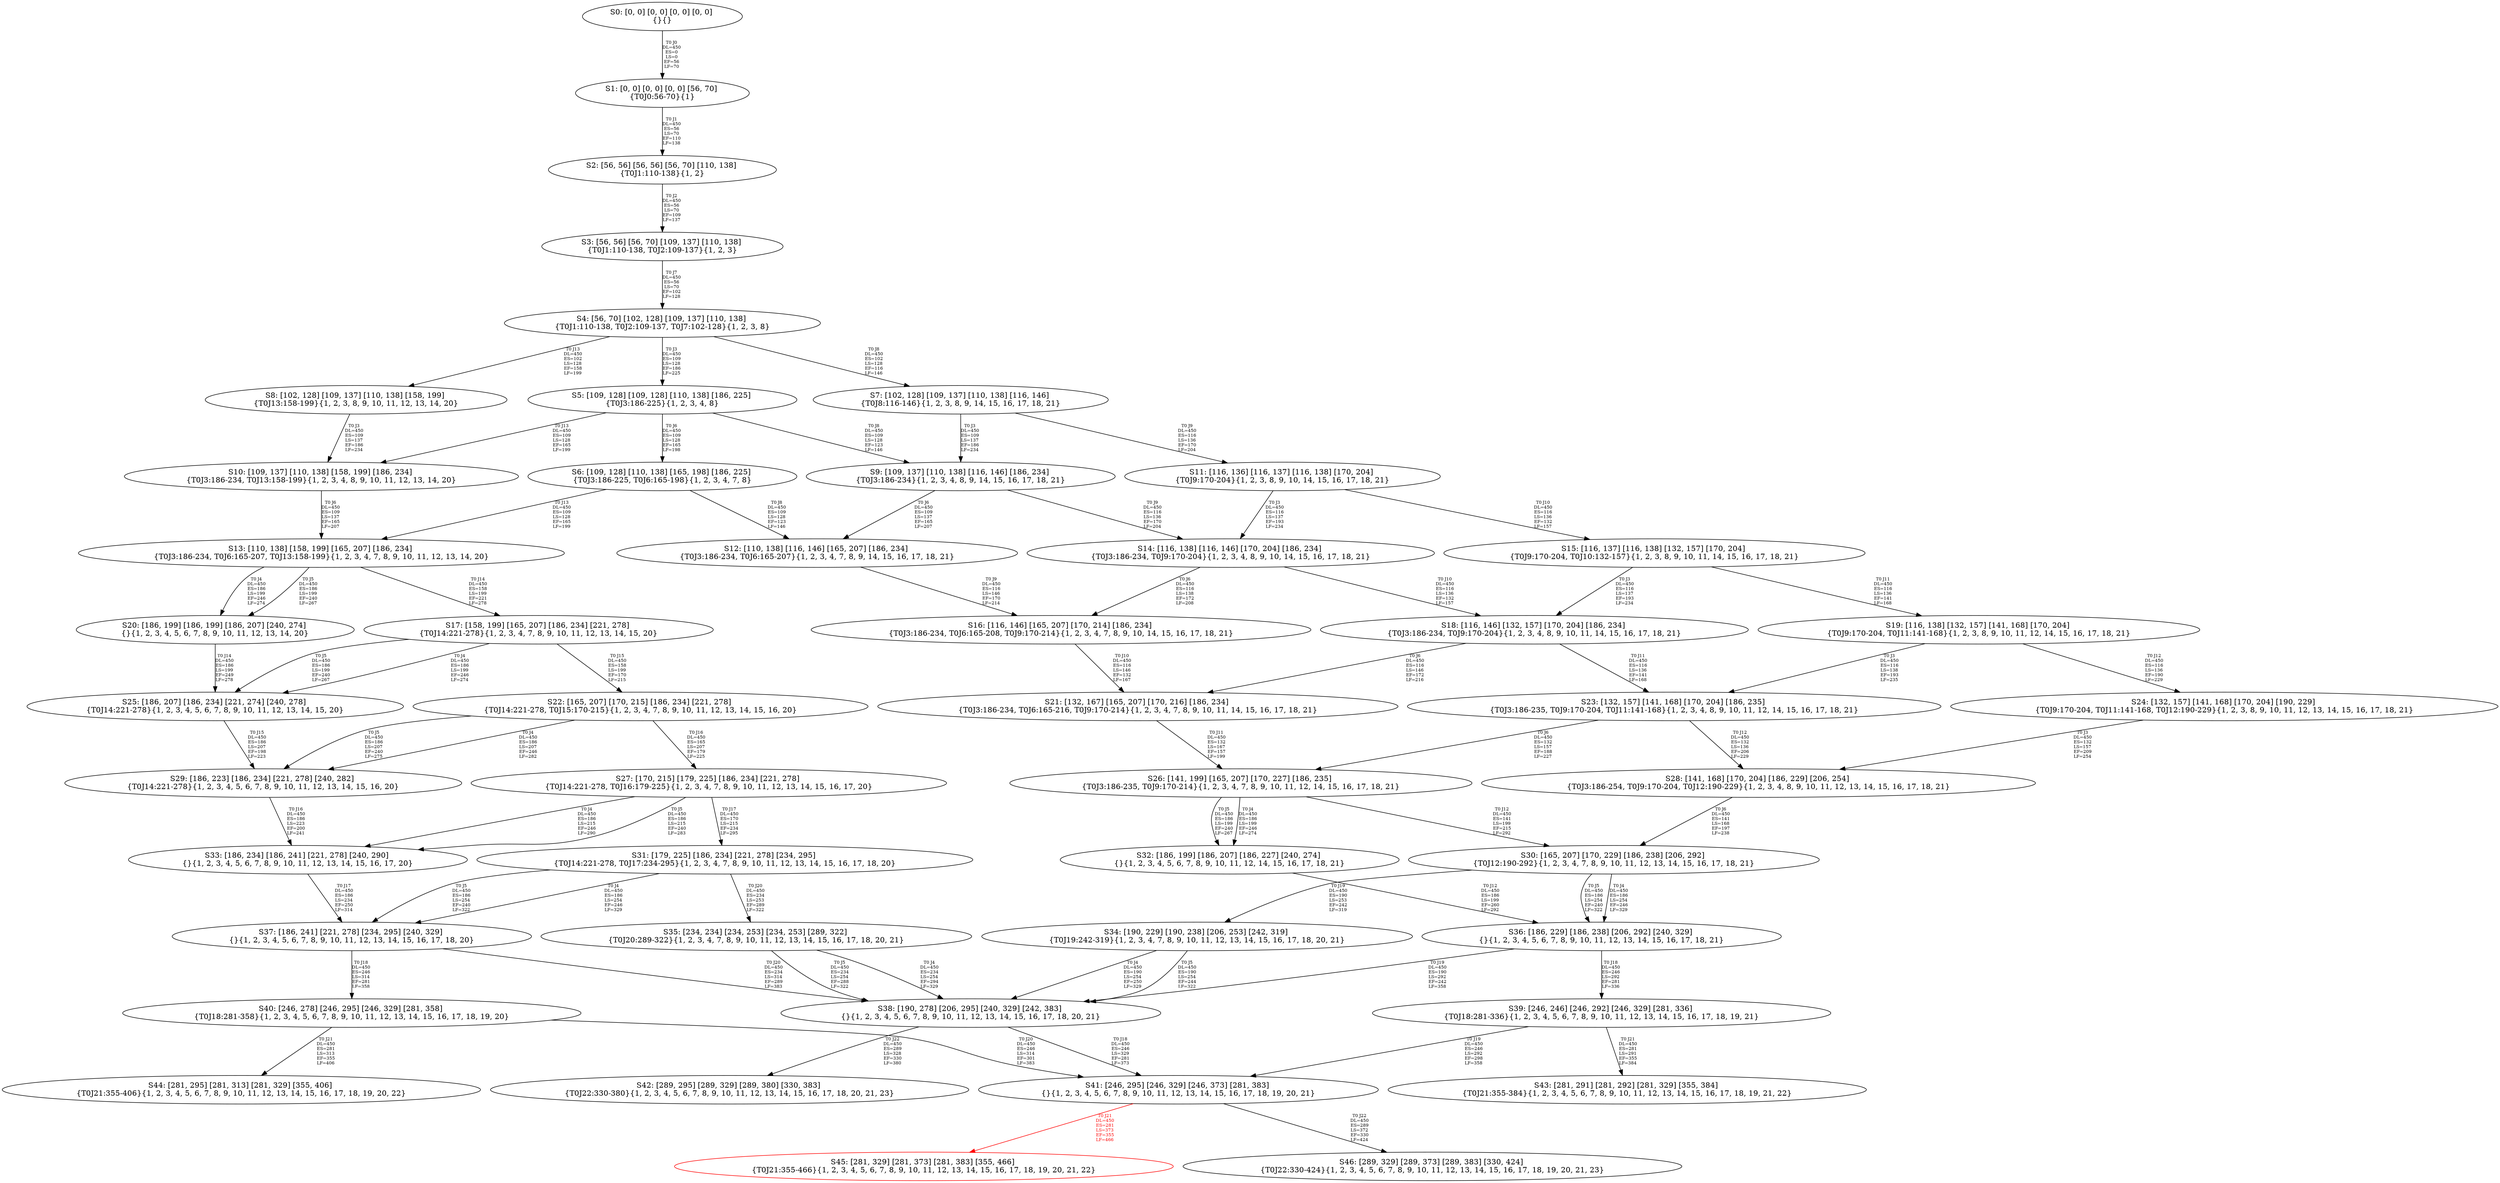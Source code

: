 digraph {
	S0[label="S0: [0, 0] [0, 0] [0, 0] [0, 0] \n{}{}"];
	S1[label="S1: [0, 0] [0, 0] [0, 0] [56, 70] \n{T0J0:56-70}{1}"];
	S2[label="S2: [56, 56] [56, 56] [56, 70] [110, 138] \n{T0J1:110-138}{1, 2}"];
	S3[label="S3: [56, 56] [56, 70] [109, 137] [110, 138] \n{T0J1:110-138, T0J2:109-137}{1, 2, 3}"];
	S4[label="S4: [56, 70] [102, 128] [109, 137] [110, 138] \n{T0J1:110-138, T0J2:109-137, T0J7:102-128}{1, 2, 3, 8}"];
	S5[label="S5: [109, 128] [109, 128] [110, 138] [186, 225] \n{T0J3:186-225}{1, 2, 3, 4, 8}"];
	S6[label="S6: [109, 128] [110, 138] [165, 198] [186, 225] \n{T0J3:186-225, T0J6:165-198}{1, 2, 3, 4, 7, 8}"];
	S7[label="S7: [102, 128] [109, 137] [110, 138] [116, 146] \n{T0J8:116-146}{1, 2, 3, 8, 9, 14, 15, 16, 17, 18, 21}"];
	S8[label="S8: [102, 128] [109, 137] [110, 138] [158, 199] \n{T0J13:158-199}{1, 2, 3, 8, 9, 10, 11, 12, 13, 14, 20}"];
	S9[label="S9: [109, 137] [110, 138] [116, 146] [186, 234] \n{T0J3:186-234}{1, 2, 3, 4, 8, 9, 14, 15, 16, 17, 18, 21}"];
	S10[label="S10: [109, 137] [110, 138] [158, 199] [186, 234] \n{T0J3:186-234, T0J13:158-199}{1, 2, 3, 4, 8, 9, 10, 11, 12, 13, 14, 20}"];
	S11[label="S11: [116, 136] [116, 137] [116, 138] [170, 204] \n{T0J9:170-204}{1, 2, 3, 8, 9, 10, 14, 15, 16, 17, 18, 21}"];
	S12[label="S12: [110, 138] [116, 146] [165, 207] [186, 234] \n{T0J3:186-234, T0J6:165-207}{1, 2, 3, 4, 7, 8, 9, 14, 15, 16, 17, 18, 21}"];
	S13[label="S13: [110, 138] [158, 199] [165, 207] [186, 234] \n{T0J3:186-234, T0J6:165-207, T0J13:158-199}{1, 2, 3, 4, 7, 8, 9, 10, 11, 12, 13, 14, 20}"];
	S14[label="S14: [116, 138] [116, 146] [170, 204] [186, 234] \n{T0J3:186-234, T0J9:170-204}{1, 2, 3, 4, 8, 9, 10, 14, 15, 16, 17, 18, 21}"];
	S15[label="S15: [116, 137] [116, 138] [132, 157] [170, 204] \n{T0J9:170-204, T0J10:132-157}{1, 2, 3, 8, 9, 10, 11, 14, 15, 16, 17, 18, 21}"];
	S16[label="S16: [116, 146] [165, 207] [170, 214] [186, 234] \n{T0J3:186-234, T0J6:165-208, T0J9:170-214}{1, 2, 3, 4, 7, 8, 9, 10, 14, 15, 16, 17, 18, 21}"];
	S17[label="S17: [158, 199] [165, 207] [186, 234] [221, 278] \n{T0J14:221-278}{1, 2, 3, 4, 7, 8, 9, 10, 11, 12, 13, 14, 15, 20}"];
	S18[label="S18: [116, 146] [132, 157] [170, 204] [186, 234] \n{T0J3:186-234, T0J9:170-204}{1, 2, 3, 4, 8, 9, 10, 11, 14, 15, 16, 17, 18, 21}"];
	S19[label="S19: [116, 138] [132, 157] [141, 168] [170, 204] \n{T0J9:170-204, T0J11:141-168}{1, 2, 3, 8, 9, 10, 11, 12, 14, 15, 16, 17, 18, 21}"];
	S20[label="S20: [186, 199] [186, 199] [186, 207] [240, 274] \n{}{1, 2, 3, 4, 5, 6, 7, 8, 9, 10, 11, 12, 13, 14, 20}"];
	S21[label="S21: [132, 167] [165, 207] [170, 216] [186, 234] \n{T0J3:186-234, T0J6:165-216, T0J9:170-214}{1, 2, 3, 4, 7, 8, 9, 10, 11, 14, 15, 16, 17, 18, 21}"];
	S22[label="S22: [165, 207] [170, 215] [186, 234] [221, 278] \n{T0J14:221-278, T0J15:170-215}{1, 2, 3, 4, 7, 8, 9, 10, 11, 12, 13, 14, 15, 16, 20}"];
	S23[label="S23: [132, 157] [141, 168] [170, 204] [186, 235] \n{T0J3:186-235, T0J9:170-204, T0J11:141-168}{1, 2, 3, 4, 8, 9, 10, 11, 12, 14, 15, 16, 17, 18, 21}"];
	S24[label="S24: [132, 157] [141, 168] [170, 204] [190, 229] \n{T0J9:170-204, T0J11:141-168, T0J12:190-229}{1, 2, 3, 8, 9, 10, 11, 12, 13, 14, 15, 16, 17, 18, 21}"];
	S25[label="S25: [186, 207] [186, 234] [221, 274] [240, 278] \n{T0J14:221-278}{1, 2, 3, 4, 5, 6, 7, 8, 9, 10, 11, 12, 13, 14, 15, 20}"];
	S26[label="S26: [141, 199] [165, 207] [170, 227] [186, 235] \n{T0J3:186-235, T0J9:170-214}{1, 2, 3, 4, 7, 8, 9, 10, 11, 12, 14, 15, 16, 17, 18, 21}"];
	S27[label="S27: [170, 215] [179, 225] [186, 234] [221, 278] \n{T0J14:221-278, T0J16:179-225}{1, 2, 3, 4, 7, 8, 9, 10, 11, 12, 13, 14, 15, 16, 17, 20}"];
	S28[label="S28: [141, 168] [170, 204] [186, 229] [206, 254] \n{T0J3:186-254, T0J9:170-204, T0J12:190-229}{1, 2, 3, 4, 8, 9, 10, 11, 12, 13, 14, 15, 16, 17, 18, 21}"];
	S29[label="S29: [186, 223] [186, 234] [221, 278] [240, 282] \n{T0J14:221-278}{1, 2, 3, 4, 5, 6, 7, 8, 9, 10, 11, 12, 13, 14, 15, 16, 20}"];
	S30[label="S30: [165, 207] [170, 229] [186, 238] [206, 292] \n{T0J12:190-292}{1, 2, 3, 4, 7, 8, 9, 10, 11, 12, 13, 14, 15, 16, 17, 18, 21}"];
	S31[label="S31: [179, 225] [186, 234] [221, 278] [234, 295] \n{T0J14:221-278, T0J17:234-295}{1, 2, 3, 4, 7, 8, 9, 10, 11, 12, 13, 14, 15, 16, 17, 18, 20}"];
	S32[label="S32: [186, 199] [186, 207] [186, 227] [240, 274] \n{}{1, 2, 3, 4, 5, 6, 7, 8, 9, 10, 11, 12, 14, 15, 16, 17, 18, 21}"];
	S33[label="S33: [186, 234] [186, 241] [221, 278] [240, 290] \n{}{1, 2, 3, 4, 5, 6, 7, 8, 9, 10, 11, 12, 13, 14, 15, 16, 17, 20}"];
	S34[label="S34: [190, 229] [190, 238] [206, 253] [242, 319] \n{T0J19:242-319}{1, 2, 3, 4, 7, 8, 9, 10, 11, 12, 13, 14, 15, 16, 17, 18, 20, 21}"];
	S35[label="S35: [234, 234] [234, 253] [234, 253] [289, 322] \n{T0J20:289-322}{1, 2, 3, 4, 7, 8, 9, 10, 11, 12, 13, 14, 15, 16, 17, 18, 20, 21}"];
	S36[label="S36: [186, 229] [186, 238] [206, 292] [240, 329] \n{}{1, 2, 3, 4, 5, 6, 7, 8, 9, 10, 11, 12, 13, 14, 15, 16, 17, 18, 21}"];
	S37[label="S37: [186, 241] [221, 278] [234, 295] [240, 329] \n{}{1, 2, 3, 4, 5, 6, 7, 8, 9, 10, 11, 12, 13, 14, 15, 16, 17, 18, 20}"];
	S38[label="S38: [190, 278] [206, 295] [240, 329] [242, 383] \n{}{1, 2, 3, 4, 5, 6, 7, 8, 9, 10, 11, 12, 13, 14, 15, 16, 17, 18, 20, 21}"];
	S39[label="S39: [246, 246] [246, 292] [246, 329] [281, 336] \n{T0J18:281-336}{1, 2, 3, 4, 5, 6, 7, 8, 9, 10, 11, 12, 13, 14, 15, 16, 17, 18, 19, 21}"];
	S40[label="S40: [246, 278] [246, 295] [246, 329] [281, 358] \n{T0J18:281-358}{1, 2, 3, 4, 5, 6, 7, 8, 9, 10, 11, 12, 13, 14, 15, 16, 17, 18, 19, 20}"];
	S41[label="S41: [246, 295] [246, 329] [246, 373] [281, 383] \n{}{1, 2, 3, 4, 5, 6, 7, 8, 9, 10, 11, 12, 13, 14, 15, 16, 17, 18, 19, 20, 21}"];
	S42[label="S42: [289, 295] [289, 329] [289, 380] [330, 383] \n{T0J22:330-380}{1, 2, 3, 4, 5, 6, 7, 8, 9, 10, 11, 12, 13, 14, 15, 16, 17, 18, 20, 21, 23}"];
	S43[label="S43: [281, 291] [281, 292] [281, 329] [355, 384] \n{T0J21:355-384}{1, 2, 3, 4, 5, 6, 7, 8, 9, 10, 11, 12, 13, 14, 15, 16, 17, 18, 19, 21, 22}"];
	S44[label="S44: [281, 295] [281, 313] [281, 329] [355, 406] \n{T0J21:355-406}{1, 2, 3, 4, 5, 6, 7, 8, 9, 10, 11, 12, 13, 14, 15, 16, 17, 18, 19, 20, 22}"];
	S45[label="S45: [281, 329] [281, 373] [281, 383] [355, 466] \n{T0J21:355-466}{1, 2, 3, 4, 5, 6, 7, 8, 9, 10, 11, 12, 13, 14, 15, 16, 17, 18, 19, 20, 21, 22}"];
	S46[label="S46: [289, 329] [289, 373] [289, 383] [330, 424] \n{T0J22:330-424}{1, 2, 3, 4, 5, 6, 7, 8, 9, 10, 11, 12, 13, 14, 15, 16, 17, 18, 19, 20, 21, 23}"];
	S0 -> S1[label="T0 J0\nDL=450\nES=0\nLS=0\nEF=56\nLF=70",fontsize=8];
	S1 -> S2[label="T0 J1\nDL=450\nES=56\nLS=70\nEF=110\nLF=138",fontsize=8];
	S2 -> S3[label="T0 J2\nDL=450\nES=56\nLS=70\nEF=109\nLF=137",fontsize=8];
	S3 -> S4[label="T0 J7\nDL=450\nES=56\nLS=70\nEF=102\nLF=128",fontsize=8];
	S4 -> S5[label="T0 J3\nDL=450\nES=109\nLS=128\nEF=186\nLF=225",fontsize=8];
	S4 -> S7[label="T0 J8\nDL=450\nES=102\nLS=128\nEF=116\nLF=146",fontsize=8];
	S4 -> S8[label="T0 J13\nDL=450\nES=102\nLS=128\nEF=158\nLF=199",fontsize=8];
	S5 -> S6[label="T0 J6\nDL=450\nES=109\nLS=128\nEF=165\nLF=198",fontsize=8];
	S5 -> S9[label="T0 J8\nDL=450\nES=109\nLS=128\nEF=123\nLF=146",fontsize=8];
	S5 -> S10[label="T0 J13\nDL=450\nES=109\nLS=128\nEF=165\nLF=199",fontsize=8];
	S6 -> S12[label="T0 J8\nDL=450\nES=109\nLS=128\nEF=123\nLF=146",fontsize=8];
	S6 -> S13[label="T0 J13\nDL=450\nES=109\nLS=128\nEF=165\nLF=199",fontsize=8];
	S7 -> S9[label="T0 J3\nDL=450\nES=109\nLS=137\nEF=186\nLF=234",fontsize=8];
	S7 -> S11[label="T0 J9\nDL=450\nES=116\nLS=136\nEF=170\nLF=204",fontsize=8];
	S8 -> S10[label="T0 J3\nDL=450\nES=109\nLS=137\nEF=186\nLF=234",fontsize=8];
	S9 -> S12[label="T0 J6\nDL=450\nES=109\nLS=137\nEF=165\nLF=207",fontsize=8];
	S9 -> S14[label="T0 J9\nDL=450\nES=116\nLS=136\nEF=170\nLF=204",fontsize=8];
	S10 -> S13[label="T0 J6\nDL=450\nES=109\nLS=137\nEF=165\nLF=207",fontsize=8];
	S11 -> S14[label="T0 J3\nDL=450\nES=116\nLS=137\nEF=193\nLF=234",fontsize=8];
	S11 -> S15[label="T0 J10\nDL=450\nES=116\nLS=136\nEF=132\nLF=157",fontsize=8];
	S12 -> S16[label="T0 J9\nDL=450\nES=116\nLS=146\nEF=170\nLF=214",fontsize=8];
	S13 -> S20[label="T0 J4\nDL=450\nES=186\nLS=199\nEF=246\nLF=274",fontsize=8];
	S13 -> S20[label="T0 J5\nDL=450\nES=186\nLS=199\nEF=240\nLF=267",fontsize=8];
	S13 -> S17[label="T0 J14\nDL=450\nES=158\nLS=199\nEF=221\nLF=278",fontsize=8];
	S14 -> S16[label="T0 J6\nDL=450\nES=116\nLS=138\nEF=172\nLF=208",fontsize=8];
	S14 -> S18[label="T0 J10\nDL=450\nES=116\nLS=136\nEF=132\nLF=157",fontsize=8];
	S15 -> S18[label="T0 J3\nDL=450\nES=116\nLS=137\nEF=193\nLF=234",fontsize=8];
	S15 -> S19[label="T0 J11\nDL=450\nES=116\nLS=136\nEF=141\nLF=168",fontsize=8];
	S16 -> S21[label="T0 J10\nDL=450\nES=116\nLS=146\nEF=132\nLF=167",fontsize=8];
	S17 -> S25[label="T0 J4\nDL=450\nES=186\nLS=199\nEF=246\nLF=274",fontsize=8];
	S17 -> S25[label="T0 J5\nDL=450\nES=186\nLS=199\nEF=240\nLF=267",fontsize=8];
	S17 -> S22[label="T0 J15\nDL=450\nES=158\nLS=199\nEF=170\nLF=215",fontsize=8];
	S18 -> S21[label="T0 J6\nDL=450\nES=116\nLS=146\nEF=172\nLF=216",fontsize=8];
	S18 -> S23[label="T0 J11\nDL=450\nES=116\nLS=136\nEF=141\nLF=168",fontsize=8];
	S19 -> S23[label="T0 J3\nDL=450\nES=116\nLS=138\nEF=193\nLF=235",fontsize=8];
	S19 -> S24[label="T0 J12\nDL=450\nES=116\nLS=136\nEF=190\nLF=229",fontsize=8];
	S20 -> S25[label="T0 J14\nDL=450\nES=186\nLS=199\nEF=249\nLF=278",fontsize=8];
	S21 -> S26[label="T0 J11\nDL=450\nES=132\nLS=167\nEF=157\nLF=199",fontsize=8];
	S22 -> S29[label="T0 J4\nDL=450\nES=186\nLS=207\nEF=246\nLF=282",fontsize=8];
	S22 -> S29[label="T0 J5\nDL=450\nES=186\nLS=207\nEF=240\nLF=275",fontsize=8];
	S22 -> S27[label="T0 J16\nDL=450\nES=165\nLS=207\nEF=179\nLF=225",fontsize=8];
	S23 -> S26[label="T0 J6\nDL=450\nES=132\nLS=157\nEF=188\nLF=227",fontsize=8];
	S23 -> S28[label="T0 J12\nDL=450\nES=132\nLS=136\nEF=206\nLF=229",fontsize=8];
	S24 -> S28[label="T0 J3\nDL=450\nES=132\nLS=157\nEF=209\nLF=254",fontsize=8];
	S25 -> S29[label="T0 J15\nDL=450\nES=186\nLS=207\nEF=198\nLF=223",fontsize=8];
	S26 -> S32[label="T0 J4\nDL=450\nES=186\nLS=199\nEF=246\nLF=274",fontsize=8];
	S26 -> S32[label="T0 J5\nDL=450\nES=186\nLS=199\nEF=240\nLF=267",fontsize=8];
	S26 -> S30[label="T0 J12\nDL=450\nES=141\nLS=199\nEF=215\nLF=292",fontsize=8];
	S27 -> S33[label="T0 J4\nDL=450\nES=186\nLS=215\nEF=246\nLF=290",fontsize=8];
	S27 -> S33[label="T0 J5\nDL=450\nES=186\nLS=215\nEF=240\nLF=283",fontsize=8];
	S27 -> S31[label="T0 J17\nDL=450\nES=170\nLS=215\nEF=234\nLF=295",fontsize=8];
	S28 -> S30[label="T0 J6\nDL=450\nES=141\nLS=168\nEF=197\nLF=238",fontsize=8];
	S29 -> S33[label="T0 J16\nDL=450\nES=186\nLS=223\nEF=200\nLF=241",fontsize=8];
	S30 -> S36[label="T0 J4\nDL=450\nES=186\nLS=254\nEF=246\nLF=329",fontsize=8];
	S30 -> S36[label="T0 J5\nDL=450\nES=186\nLS=254\nEF=240\nLF=322",fontsize=8];
	S30 -> S34[label="T0 J19\nDL=450\nES=190\nLS=253\nEF=242\nLF=319",fontsize=8];
	S31 -> S37[label="T0 J4\nDL=450\nES=186\nLS=254\nEF=246\nLF=329",fontsize=8];
	S31 -> S37[label="T0 J5\nDL=450\nES=186\nLS=254\nEF=240\nLF=322",fontsize=8];
	S31 -> S35[label="T0 J20\nDL=450\nES=234\nLS=253\nEF=289\nLF=322",fontsize=8];
	S32 -> S36[label="T0 J12\nDL=450\nES=186\nLS=199\nEF=260\nLF=292",fontsize=8];
	S33 -> S37[label="T0 J17\nDL=450\nES=186\nLS=234\nEF=250\nLF=314",fontsize=8];
	S34 -> S38[label="T0 J4\nDL=450\nES=190\nLS=254\nEF=250\nLF=329",fontsize=8];
	S34 -> S38[label="T0 J5\nDL=450\nES=190\nLS=254\nEF=244\nLF=322",fontsize=8];
	S35 -> S38[label="T0 J4\nDL=450\nES=234\nLS=254\nEF=294\nLF=329",fontsize=8];
	S35 -> S38[label="T0 J5\nDL=450\nES=234\nLS=254\nEF=288\nLF=322",fontsize=8];
	S36 -> S39[label="T0 J18\nDL=450\nES=246\nLS=292\nEF=281\nLF=336",fontsize=8];
	S36 -> S38[label="T0 J19\nDL=450\nES=190\nLS=292\nEF=242\nLF=358",fontsize=8];
	S37 -> S40[label="T0 J18\nDL=450\nES=246\nLS=314\nEF=281\nLF=358",fontsize=8];
	S37 -> S38[label="T0 J20\nDL=450\nES=234\nLS=314\nEF=289\nLF=383",fontsize=8];
	S38 -> S41[label="T0 J18\nDL=450\nES=246\nLS=329\nEF=281\nLF=373",fontsize=8];
	S38 -> S42[label="T0 J22\nDL=450\nES=289\nLS=328\nEF=330\nLF=380",fontsize=8];
	S39 -> S41[label="T0 J19\nDL=450\nES=246\nLS=292\nEF=298\nLF=358",fontsize=8];
	S39 -> S43[label="T0 J21\nDL=450\nES=281\nLS=291\nEF=355\nLF=384",fontsize=8];
	S40 -> S41[label="T0 J20\nDL=450\nES=246\nLS=314\nEF=301\nLF=383",fontsize=8];
	S40 -> S44[label="T0 J21\nDL=450\nES=281\nLS=313\nEF=355\nLF=406",fontsize=8];
	S41 -> S45[label="T0 J21\nDL=450\nES=281\nLS=373\nEF=355\nLF=466",color=Red,fontcolor=Red,fontsize=8];
S45[color=Red];
	S41 -> S46[label="T0 J22\nDL=450\nES=289\nLS=372\nEF=330\nLF=424",fontsize=8];
}
